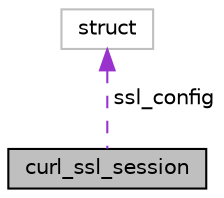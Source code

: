digraph "curl_ssl_session"
{
  edge [fontname="Helvetica",fontsize="10",labelfontname="Helvetica",labelfontsize="10"];
  node [fontname="Helvetica",fontsize="10",shape=record];
  Node1 [label="curl_ssl_session",height=0.2,width=0.4,color="black", fillcolor="grey75", style="filled", fontcolor="black"];
  Node2 -> Node1 [dir="back",color="darkorchid3",fontsize="10",style="dashed",label=" ssl_config" ,fontname="Helvetica"];
  Node2 [label="struct",height=0.2,width=0.4,color="grey75", fillcolor="white", style="filled"];
}
